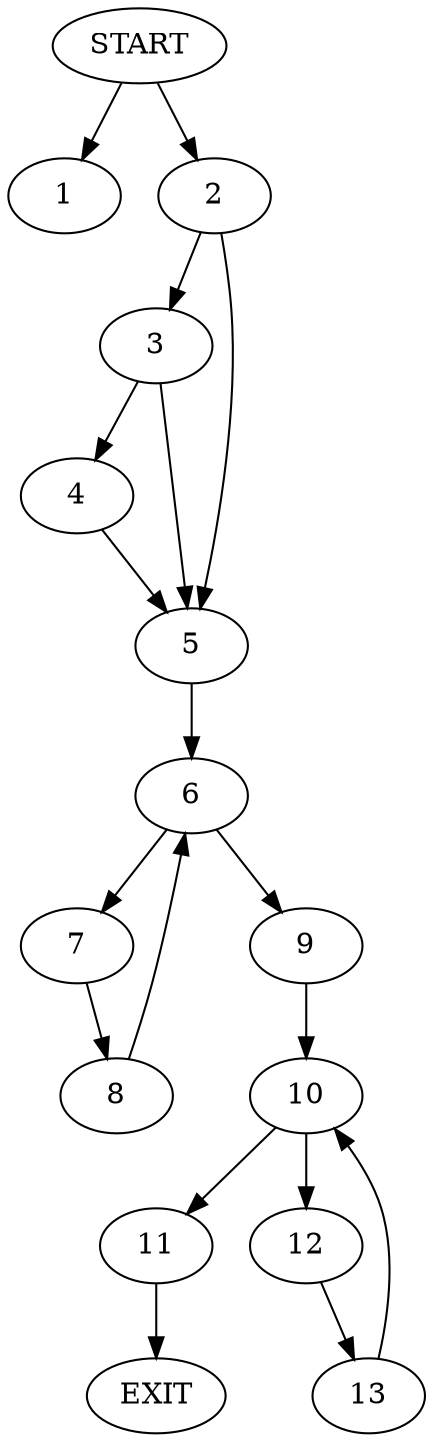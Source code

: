 digraph { 
0 [label="START"];
1;
2;
3;
4;
5;
6;
7;
8;
9;
10;
11;
12;
13;
14[label="EXIT"];
0 -> 2;
0 -> 1;
2 -> 3;
2 -> 5;
3 -> 4;
3 -> 5;
4 -> 5;
5 -> 6;
6 -> 7;
6 -> 9;
7 -> 8;
8 -> 6;
9 -> 10;
10 -> 12;
10 -> 11;
11 -> 14;
12 -> 13;
13 -> 10;
}